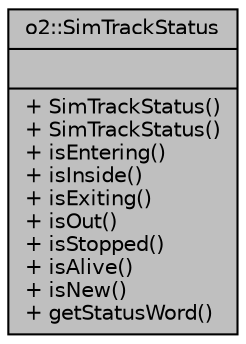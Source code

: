 digraph "o2::SimTrackStatus"
{
 // INTERACTIVE_SVG=YES
  bgcolor="transparent";
  edge [fontname="Helvetica",fontsize="10",labelfontname="Helvetica",labelfontsize="10"];
  node [fontname="Helvetica",fontsize="10",shape=record];
  Node1 [label="{o2::SimTrackStatus\n||+ SimTrackStatus()\l+ SimTrackStatus()\l+ isEntering()\l+ isInside()\l+ isExiting()\l+ isOut()\l+ isStopped()\l+ isAlive()\l+ isNew()\l+ getStatusWord()\l}",height=0.2,width=0.4,color="black", fillcolor="grey75", style="filled" fontcolor="black"];
}
